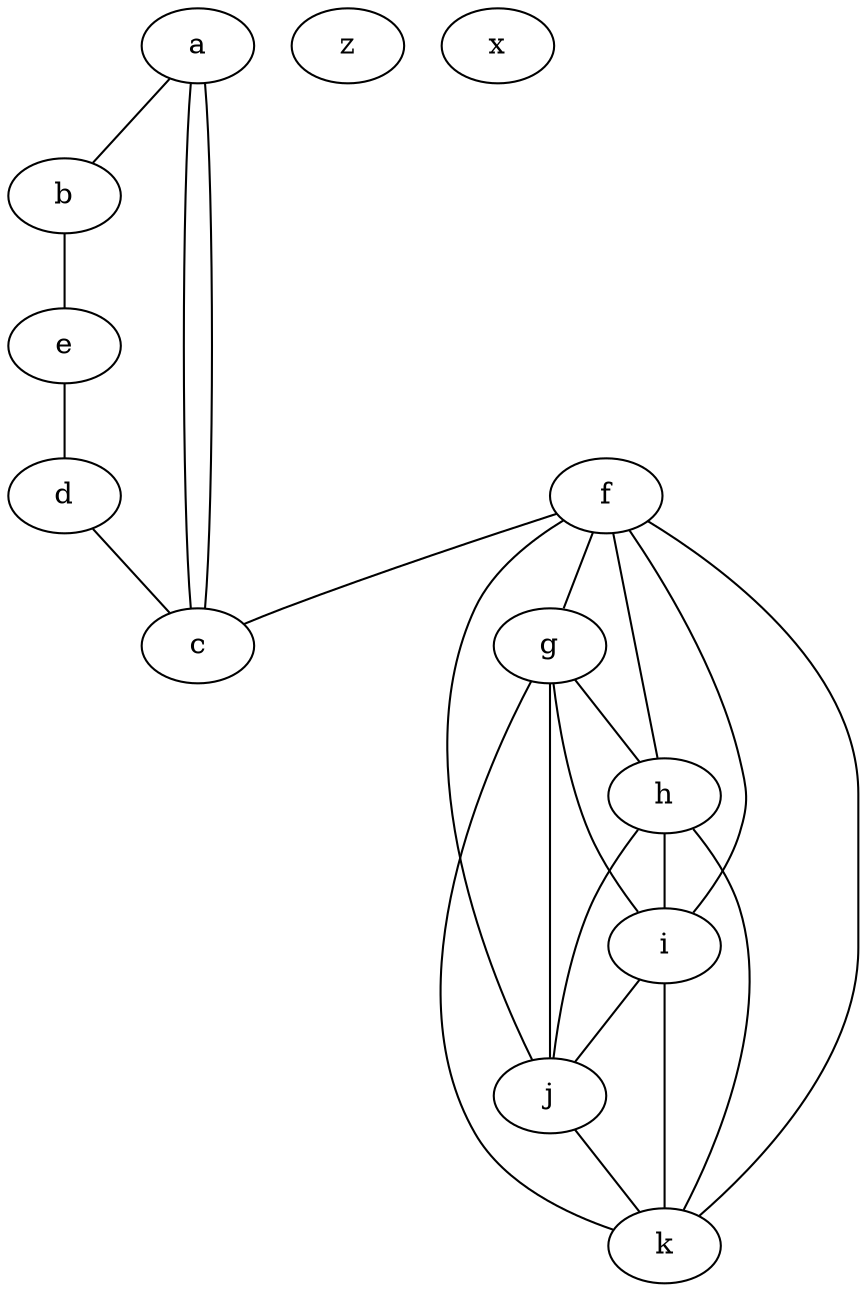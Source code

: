 graph G {

a -- b
;
c -- a;

a -- c;

d -- c;

b -- e;

e -- d;

z;

x;
/* star */

f -- c;

f -- g;

f -- h;

h -- i;

i -- j;

j -- k;

k -- g;
f -- j;
f -- i;
f -- k;

g -- h;
g -- i;
g -- j;

k -- h;
k -- i;
j -- h;




}